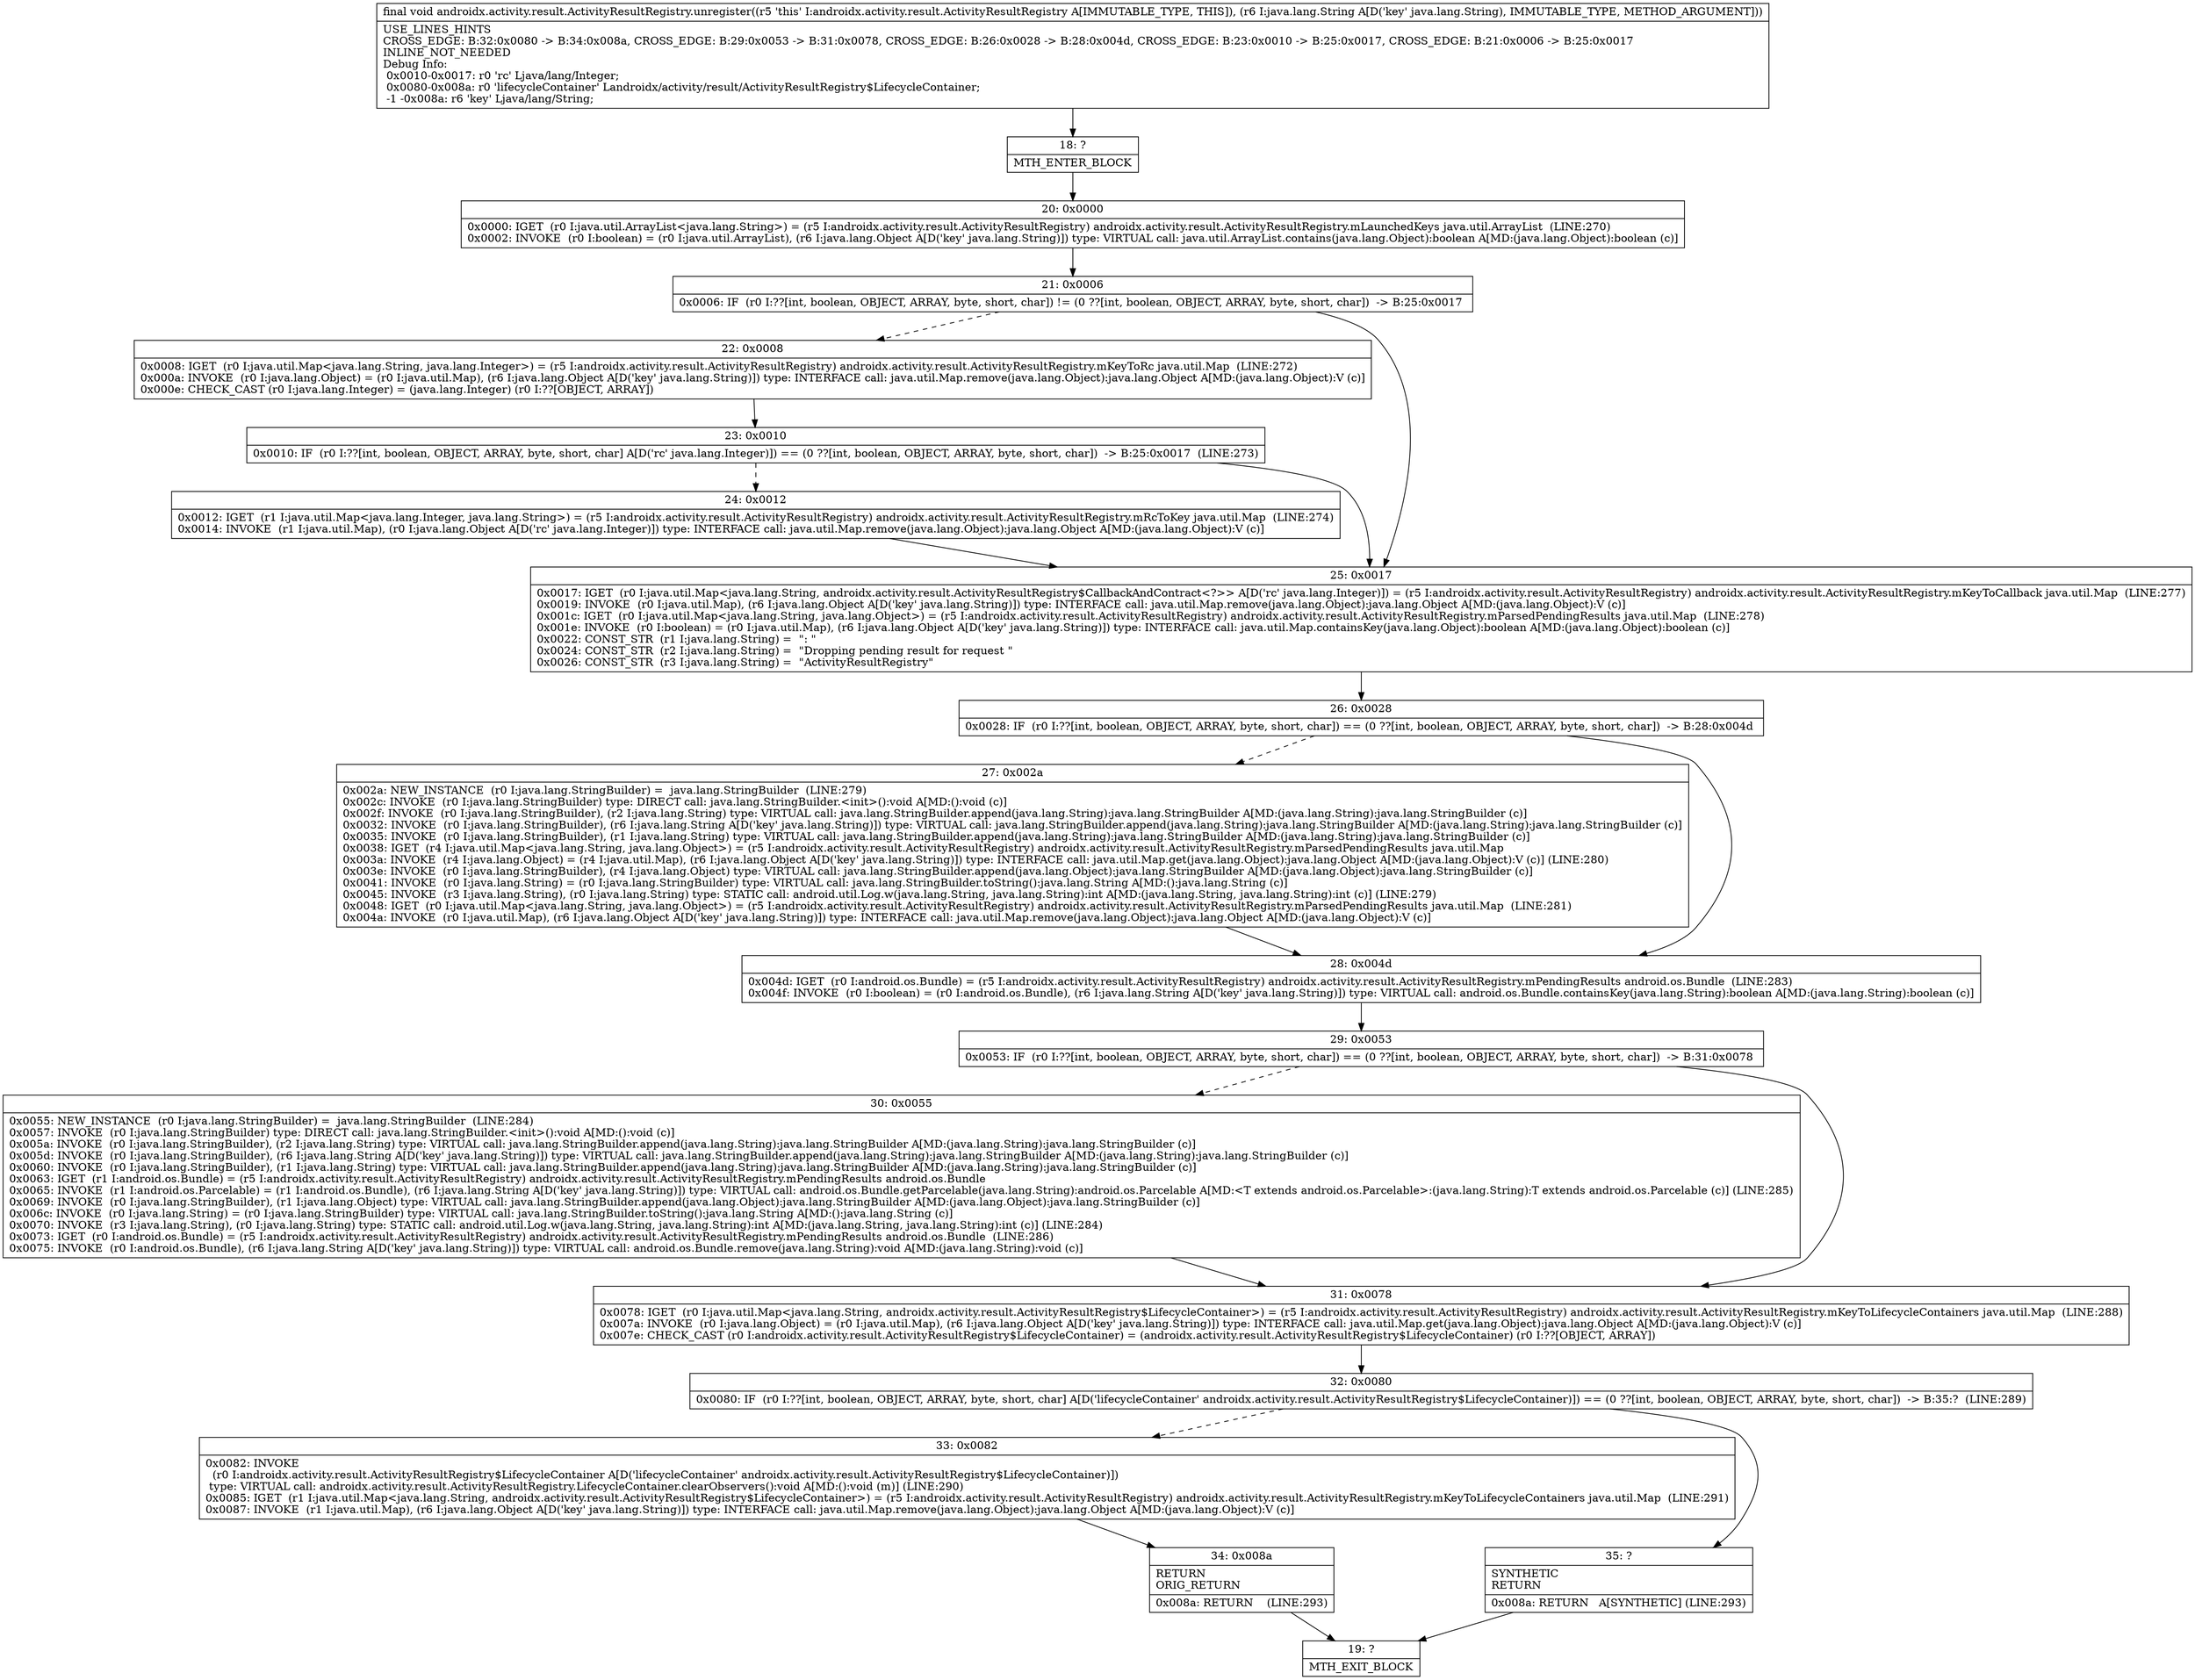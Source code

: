 digraph "CFG forandroidx.activity.result.ActivityResultRegistry.unregister(Ljava\/lang\/String;)V" {
Node_18 [shape=record,label="{18\:\ ?|MTH_ENTER_BLOCK\l}"];
Node_20 [shape=record,label="{20\:\ 0x0000|0x0000: IGET  (r0 I:java.util.ArrayList\<java.lang.String\>) = (r5 I:androidx.activity.result.ActivityResultRegistry) androidx.activity.result.ActivityResultRegistry.mLaunchedKeys java.util.ArrayList  (LINE:270)\l0x0002: INVOKE  (r0 I:boolean) = (r0 I:java.util.ArrayList), (r6 I:java.lang.Object A[D('key' java.lang.String)]) type: VIRTUAL call: java.util.ArrayList.contains(java.lang.Object):boolean A[MD:(java.lang.Object):boolean (c)]\l}"];
Node_21 [shape=record,label="{21\:\ 0x0006|0x0006: IF  (r0 I:??[int, boolean, OBJECT, ARRAY, byte, short, char]) != (0 ??[int, boolean, OBJECT, ARRAY, byte, short, char])  \-\> B:25:0x0017 \l}"];
Node_22 [shape=record,label="{22\:\ 0x0008|0x0008: IGET  (r0 I:java.util.Map\<java.lang.String, java.lang.Integer\>) = (r5 I:androidx.activity.result.ActivityResultRegistry) androidx.activity.result.ActivityResultRegistry.mKeyToRc java.util.Map  (LINE:272)\l0x000a: INVOKE  (r0 I:java.lang.Object) = (r0 I:java.util.Map), (r6 I:java.lang.Object A[D('key' java.lang.String)]) type: INTERFACE call: java.util.Map.remove(java.lang.Object):java.lang.Object A[MD:(java.lang.Object):V (c)]\l0x000e: CHECK_CAST (r0 I:java.lang.Integer) = (java.lang.Integer) (r0 I:??[OBJECT, ARRAY]) \l}"];
Node_23 [shape=record,label="{23\:\ 0x0010|0x0010: IF  (r0 I:??[int, boolean, OBJECT, ARRAY, byte, short, char] A[D('rc' java.lang.Integer)]) == (0 ??[int, boolean, OBJECT, ARRAY, byte, short, char])  \-\> B:25:0x0017  (LINE:273)\l}"];
Node_24 [shape=record,label="{24\:\ 0x0012|0x0012: IGET  (r1 I:java.util.Map\<java.lang.Integer, java.lang.String\>) = (r5 I:androidx.activity.result.ActivityResultRegistry) androidx.activity.result.ActivityResultRegistry.mRcToKey java.util.Map  (LINE:274)\l0x0014: INVOKE  (r1 I:java.util.Map), (r0 I:java.lang.Object A[D('rc' java.lang.Integer)]) type: INTERFACE call: java.util.Map.remove(java.lang.Object):java.lang.Object A[MD:(java.lang.Object):V (c)]\l}"];
Node_25 [shape=record,label="{25\:\ 0x0017|0x0017: IGET  (r0 I:java.util.Map\<java.lang.String, androidx.activity.result.ActivityResultRegistry$CallbackAndContract\<?\>\> A[D('rc' java.lang.Integer)]) = (r5 I:androidx.activity.result.ActivityResultRegistry) androidx.activity.result.ActivityResultRegistry.mKeyToCallback java.util.Map  (LINE:277)\l0x0019: INVOKE  (r0 I:java.util.Map), (r6 I:java.lang.Object A[D('key' java.lang.String)]) type: INTERFACE call: java.util.Map.remove(java.lang.Object):java.lang.Object A[MD:(java.lang.Object):V (c)]\l0x001c: IGET  (r0 I:java.util.Map\<java.lang.String, java.lang.Object\>) = (r5 I:androidx.activity.result.ActivityResultRegistry) androidx.activity.result.ActivityResultRegistry.mParsedPendingResults java.util.Map  (LINE:278)\l0x001e: INVOKE  (r0 I:boolean) = (r0 I:java.util.Map), (r6 I:java.lang.Object A[D('key' java.lang.String)]) type: INTERFACE call: java.util.Map.containsKey(java.lang.Object):boolean A[MD:(java.lang.Object):boolean (c)]\l0x0022: CONST_STR  (r1 I:java.lang.String) =  \": \" \l0x0024: CONST_STR  (r2 I:java.lang.String) =  \"Dropping pending result for request \" \l0x0026: CONST_STR  (r3 I:java.lang.String) =  \"ActivityResultRegistry\" \l}"];
Node_26 [shape=record,label="{26\:\ 0x0028|0x0028: IF  (r0 I:??[int, boolean, OBJECT, ARRAY, byte, short, char]) == (0 ??[int, boolean, OBJECT, ARRAY, byte, short, char])  \-\> B:28:0x004d \l}"];
Node_27 [shape=record,label="{27\:\ 0x002a|0x002a: NEW_INSTANCE  (r0 I:java.lang.StringBuilder) =  java.lang.StringBuilder  (LINE:279)\l0x002c: INVOKE  (r0 I:java.lang.StringBuilder) type: DIRECT call: java.lang.StringBuilder.\<init\>():void A[MD:():void (c)]\l0x002f: INVOKE  (r0 I:java.lang.StringBuilder), (r2 I:java.lang.String) type: VIRTUAL call: java.lang.StringBuilder.append(java.lang.String):java.lang.StringBuilder A[MD:(java.lang.String):java.lang.StringBuilder (c)]\l0x0032: INVOKE  (r0 I:java.lang.StringBuilder), (r6 I:java.lang.String A[D('key' java.lang.String)]) type: VIRTUAL call: java.lang.StringBuilder.append(java.lang.String):java.lang.StringBuilder A[MD:(java.lang.String):java.lang.StringBuilder (c)]\l0x0035: INVOKE  (r0 I:java.lang.StringBuilder), (r1 I:java.lang.String) type: VIRTUAL call: java.lang.StringBuilder.append(java.lang.String):java.lang.StringBuilder A[MD:(java.lang.String):java.lang.StringBuilder (c)]\l0x0038: IGET  (r4 I:java.util.Map\<java.lang.String, java.lang.Object\>) = (r5 I:androidx.activity.result.ActivityResultRegistry) androidx.activity.result.ActivityResultRegistry.mParsedPendingResults java.util.Map \l0x003a: INVOKE  (r4 I:java.lang.Object) = (r4 I:java.util.Map), (r6 I:java.lang.Object A[D('key' java.lang.String)]) type: INTERFACE call: java.util.Map.get(java.lang.Object):java.lang.Object A[MD:(java.lang.Object):V (c)] (LINE:280)\l0x003e: INVOKE  (r0 I:java.lang.StringBuilder), (r4 I:java.lang.Object) type: VIRTUAL call: java.lang.StringBuilder.append(java.lang.Object):java.lang.StringBuilder A[MD:(java.lang.Object):java.lang.StringBuilder (c)]\l0x0041: INVOKE  (r0 I:java.lang.String) = (r0 I:java.lang.StringBuilder) type: VIRTUAL call: java.lang.StringBuilder.toString():java.lang.String A[MD:():java.lang.String (c)]\l0x0045: INVOKE  (r3 I:java.lang.String), (r0 I:java.lang.String) type: STATIC call: android.util.Log.w(java.lang.String, java.lang.String):int A[MD:(java.lang.String, java.lang.String):int (c)] (LINE:279)\l0x0048: IGET  (r0 I:java.util.Map\<java.lang.String, java.lang.Object\>) = (r5 I:androidx.activity.result.ActivityResultRegistry) androidx.activity.result.ActivityResultRegistry.mParsedPendingResults java.util.Map  (LINE:281)\l0x004a: INVOKE  (r0 I:java.util.Map), (r6 I:java.lang.Object A[D('key' java.lang.String)]) type: INTERFACE call: java.util.Map.remove(java.lang.Object):java.lang.Object A[MD:(java.lang.Object):V (c)]\l}"];
Node_28 [shape=record,label="{28\:\ 0x004d|0x004d: IGET  (r0 I:android.os.Bundle) = (r5 I:androidx.activity.result.ActivityResultRegistry) androidx.activity.result.ActivityResultRegistry.mPendingResults android.os.Bundle  (LINE:283)\l0x004f: INVOKE  (r0 I:boolean) = (r0 I:android.os.Bundle), (r6 I:java.lang.String A[D('key' java.lang.String)]) type: VIRTUAL call: android.os.Bundle.containsKey(java.lang.String):boolean A[MD:(java.lang.String):boolean (c)]\l}"];
Node_29 [shape=record,label="{29\:\ 0x0053|0x0053: IF  (r0 I:??[int, boolean, OBJECT, ARRAY, byte, short, char]) == (0 ??[int, boolean, OBJECT, ARRAY, byte, short, char])  \-\> B:31:0x0078 \l}"];
Node_30 [shape=record,label="{30\:\ 0x0055|0x0055: NEW_INSTANCE  (r0 I:java.lang.StringBuilder) =  java.lang.StringBuilder  (LINE:284)\l0x0057: INVOKE  (r0 I:java.lang.StringBuilder) type: DIRECT call: java.lang.StringBuilder.\<init\>():void A[MD:():void (c)]\l0x005a: INVOKE  (r0 I:java.lang.StringBuilder), (r2 I:java.lang.String) type: VIRTUAL call: java.lang.StringBuilder.append(java.lang.String):java.lang.StringBuilder A[MD:(java.lang.String):java.lang.StringBuilder (c)]\l0x005d: INVOKE  (r0 I:java.lang.StringBuilder), (r6 I:java.lang.String A[D('key' java.lang.String)]) type: VIRTUAL call: java.lang.StringBuilder.append(java.lang.String):java.lang.StringBuilder A[MD:(java.lang.String):java.lang.StringBuilder (c)]\l0x0060: INVOKE  (r0 I:java.lang.StringBuilder), (r1 I:java.lang.String) type: VIRTUAL call: java.lang.StringBuilder.append(java.lang.String):java.lang.StringBuilder A[MD:(java.lang.String):java.lang.StringBuilder (c)]\l0x0063: IGET  (r1 I:android.os.Bundle) = (r5 I:androidx.activity.result.ActivityResultRegistry) androidx.activity.result.ActivityResultRegistry.mPendingResults android.os.Bundle \l0x0065: INVOKE  (r1 I:android.os.Parcelable) = (r1 I:android.os.Bundle), (r6 I:java.lang.String A[D('key' java.lang.String)]) type: VIRTUAL call: android.os.Bundle.getParcelable(java.lang.String):android.os.Parcelable A[MD:\<T extends android.os.Parcelable\>:(java.lang.String):T extends android.os.Parcelable (c)] (LINE:285)\l0x0069: INVOKE  (r0 I:java.lang.StringBuilder), (r1 I:java.lang.Object) type: VIRTUAL call: java.lang.StringBuilder.append(java.lang.Object):java.lang.StringBuilder A[MD:(java.lang.Object):java.lang.StringBuilder (c)]\l0x006c: INVOKE  (r0 I:java.lang.String) = (r0 I:java.lang.StringBuilder) type: VIRTUAL call: java.lang.StringBuilder.toString():java.lang.String A[MD:():java.lang.String (c)]\l0x0070: INVOKE  (r3 I:java.lang.String), (r0 I:java.lang.String) type: STATIC call: android.util.Log.w(java.lang.String, java.lang.String):int A[MD:(java.lang.String, java.lang.String):int (c)] (LINE:284)\l0x0073: IGET  (r0 I:android.os.Bundle) = (r5 I:androidx.activity.result.ActivityResultRegistry) androidx.activity.result.ActivityResultRegistry.mPendingResults android.os.Bundle  (LINE:286)\l0x0075: INVOKE  (r0 I:android.os.Bundle), (r6 I:java.lang.String A[D('key' java.lang.String)]) type: VIRTUAL call: android.os.Bundle.remove(java.lang.String):void A[MD:(java.lang.String):void (c)]\l}"];
Node_31 [shape=record,label="{31\:\ 0x0078|0x0078: IGET  (r0 I:java.util.Map\<java.lang.String, androidx.activity.result.ActivityResultRegistry$LifecycleContainer\>) = (r5 I:androidx.activity.result.ActivityResultRegistry) androidx.activity.result.ActivityResultRegistry.mKeyToLifecycleContainers java.util.Map  (LINE:288)\l0x007a: INVOKE  (r0 I:java.lang.Object) = (r0 I:java.util.Map), (r6 I:java.lang.Object A[D('key' java.lang.String)]) type: INTERFACE call: java.util.Map.get(java.lang.Object):java.lang.Object A[MD:(java.lang.Object):V (c)]\l0x007e: CHECK_CAST (r0 I:androidx.activity.result.ActivityResultRegistry$LifecycleContainer) = (androidx.activity.result.ActivityResultRegistry$LifecycleContainer) (r0 I:??[OBJECT, ARRAY]) \l}"];
Node_32 [shape=record,label="{32\:\ 0x0080|0x0080: IF  (r0 I:??[int, boolean, OBJECT, ARRAY, byte, short, char] A[D('lifecycleContainer' androidx.activity.result.ActivityResultRegistry$LifecycleContainer)]) == (0 ??[int, boolean, OBJECT, ARRAY, byte, short, char])  \-\> B:35:?  (LINE:289)\l}"];
Node_33 [shape=record,label="{33\:\ 0x0082|0x0082: INVOKE  \l  (r0 I:androidx.activity.result.ActivityResultRegistry$LifecycleContainer A[D('lifecycleContainer' androidx.activity.result.ActivityResultRegistry$LifecycleContainer)])\l type: VIRTUAL call: androidx.activity.result.ActivityResultRegistry.LifecycleContainer.clearObservers():void A[MD:():void (m)] (LINE:290)\l0x0085: IGET  (r1 I:java.util.Map\<java.lang.String, androidx.activity.result.ActivityResultRegistry$LifecycleContainer\>) = (r5 I:androidx.activity.result.ActivityResultRegistry) androidx.activity.result.ActivityResultRegistry.mKeyToLifecycleContainers java.util.Map  (LINE:291)\l0x0087: INVOKE  (r1 I:java.util.Map), (r6 I:java.lang.Object A[D('key' java.lang.String)]) type: INTERFACE call: java.util.Map.remove(java.lang.Object):java.lang.Object A[MD:(java.lang.Object):V (c)]\l}"];
Node_34 [shape=record,label="{34\:\ 0x008a|RETURN\lORIG_RETURN\l|0x008a: RETURN    (LINE:293)\l}"];
Node_19 [shape=record,label="{19\:\ ?|MTH_EXIT_BLOCK\l}"];
Node_35 [shape=record,label="{35\:\ ?|SYNTHETIC\lRETURN\l|0x008a: RETURN   A[SYNTHETIC] (LINE:293)\l}"];
MethodNode[shape=record,label="{final void androidx.activity.result.ActivityResultRegistry.unregister((r5 'this' I:androidx.activity.result.ActivityResultRegistry A[IMMUTABLE_TYPE, THIS]), (r6 I:java.lang.String A[D('key' java.lang.String), IMMUTABLE_TYPE, METHOD_ARGUMENT]))  | USE_LINES_HINTS\lCROSS_EDGE: B:32:0x0080 \-\> B:34:0x008a, CROSS_EDGE: B:29:0x0053 \-\> B:31:0x0078, CROSS_EDGE: B:26:0x0028 \-\> B:28:0x004d, CROSS_EDGE: B:23:0x0010 \-\> B:25:0x0017, CROSS_EDGE: B:21:0x0006 \-\> B:25:0x0017\lINLINE_NOT_NEEDED\lDebug Info:\l  0x0010\-0x0017: r0 'rc' Ljava\/lang\/Integer;\l  0x0080\-0x008a: r0 'lifecycleContainer' Landroidx\/activity\/result\/ActivityResultRegistry$LifecycleContainer;\l  \-1 \-0x008a: r6 'key' Ljava\/lang\/String;\l}"];
MethodNode -> Node_18;Node_18 -> Node_20;
Node_20 -> Node_21;
Node_21 -> Node_22[style=dashed];
Node_21 -> Node_25;
Node_22 -> Node_23;
Node_23 -> Node_24[style=dashed];
Node_23 -> Node_25;
Node_24 -> Node_25;
Node_25 -> Node_26;
Node_26 -> Node_27[style=dashed];
Node_26 -> Node_28;
Node_27 -> Node_28;
Node_28 -> Node_29;
Node_29 -> Node_30[style=dashed];
Node_29 -> Node_31;
Node_30 -> Node_31;
Node_31 -> Node_32;
Node_32 -> Node_33[style=dashed];
Node_32 -> Node_35;
Node_33 -> Node_34;
Node_34 -> Node_19;
Node_35 -> Node_19;
}

